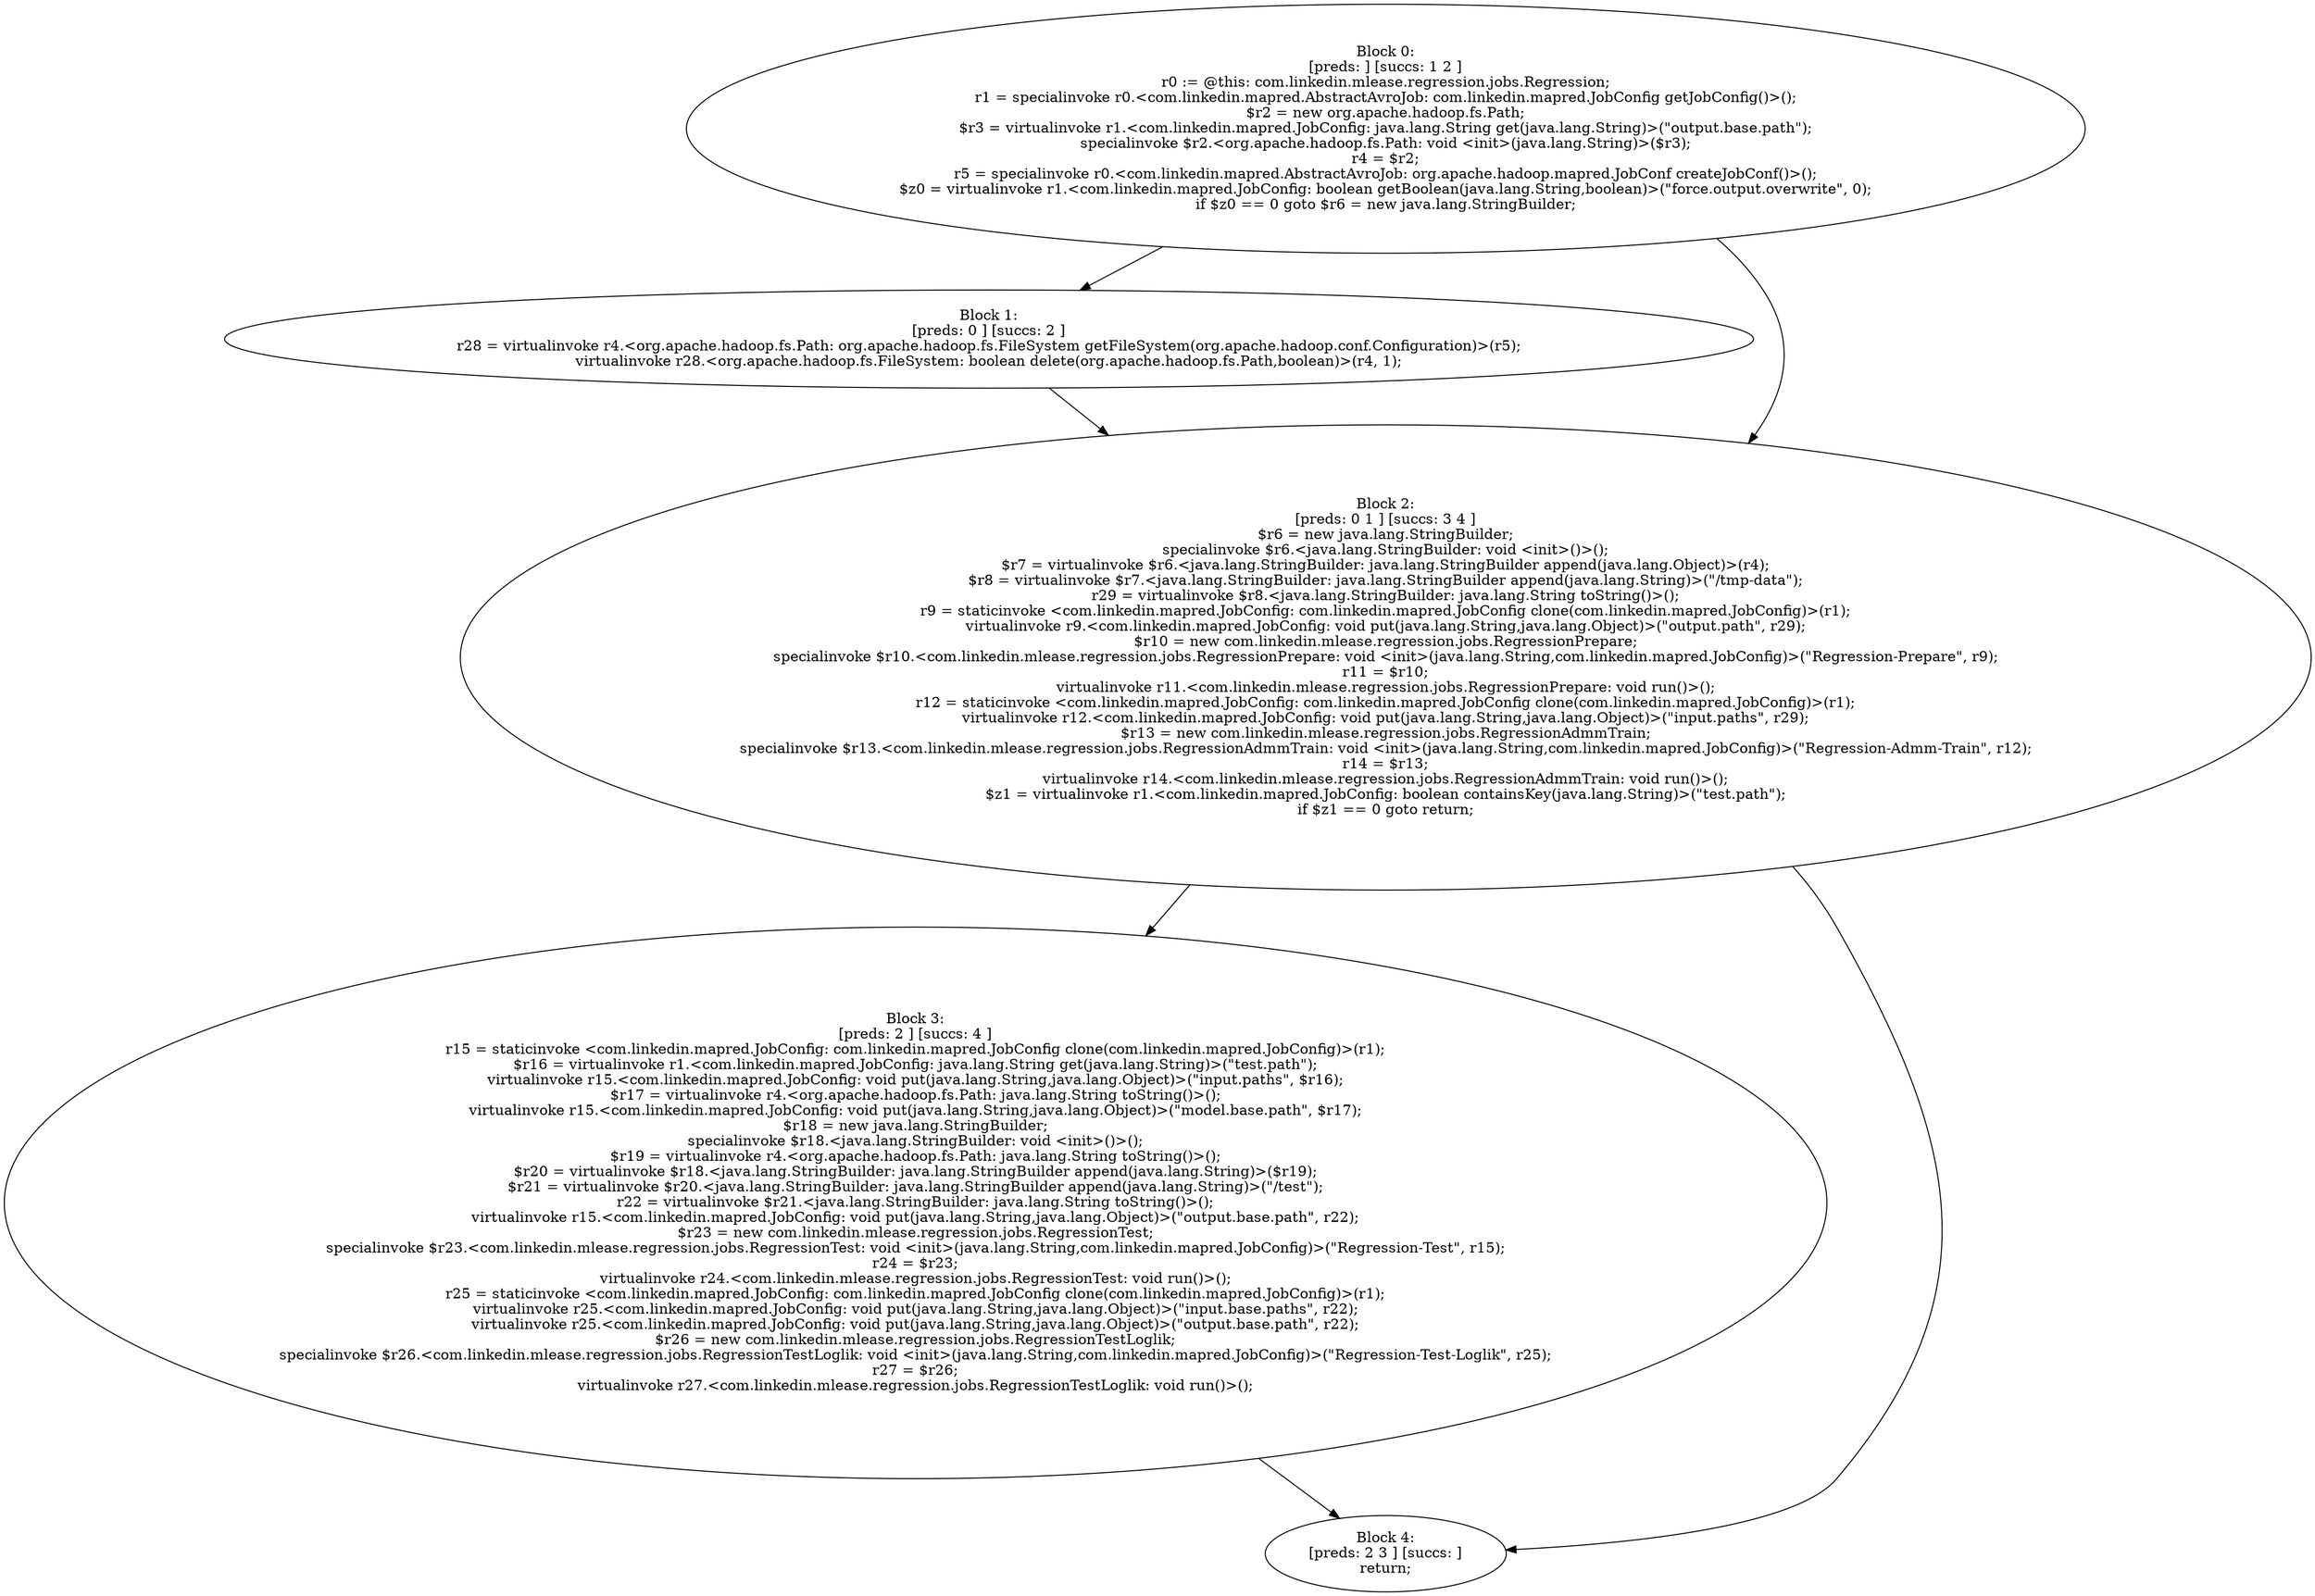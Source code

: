 digraph "unitGraph" {
    "Block 0:
[preds: ] [succs: 1 2 ]
r0 := @this: com.linkedin.mlease.regression.jobs.Regression;
r1 = specialinvoke r0.<com.linkedin.mapred.AbstractAvroJob: com.linkedin.mapred.JobConfig getJobConfig()>();
$r2 = new org.apache.hadoop.fs.Path;
$r3 = virtualinvoke r1.<com.linkedin.mapred.JobConfig: java.lang.String get(java.lang.String)>(\"output.base.path\");
specialinvoke $r2.<org.apache.hadoop.fs.Path: void <init>(java.lang.String)>($r3);
r4 = $r2;
r5 = specialinvoke r0.<com.linkedin.mapred.AbstractAvroJob: org.apache.hadoop.mapred.JobConf createJobConf()>();
$z0 = virtualinvoke r1.<com.linkedin.mapred.JobConfig: boolean getBoolean(java.lang.String,boolean)>(\"force.output.overwrite\", 0);
if $z0 == 0 goto $r6 = new java.lang.StringBuilder;
"
    "Block 1:
[preds: 0 ] [succs: 2 ]
r28 = virtualinvoke r4.<org.apache.hadoop.fs.Path: org.apache.hadoop.fs.FileSystem getFileSystem(org.apache.hadoop.conf.Configuration)>(r5);
virtualinvoke r28.<org.apache.hadoop.fs.FileSystem: boolean delete(org.apache.hadoop.fs.Path,boolean)>(r4, 1);
"
    "Block 2:
[preds: 0 1 ] [succs: 3 4 ]
$r6 = new java.lang.StringBuilder;
specialinvoke $r6.<java.lang.StringBuilder: void <init>()>();
$r7 = virtualinvoke $r6.<java.lang.StringBuilder: java.lang.StringBuilder append(java.lang.Object)>(r4);
$r8 = virtualinvoke $r7.<java.lang.StringBuilder: java.lang.StringBuilder append(java.lang.String)>(\"/tmp-data\");
r29 = virtualinvoke $r8.<java.lang.StringBuilder: java.lang.String toString()>();
r9 = staticinvoke <com.linkedin.mapred.JobConfig: com.linkedin.mapred.JobConfig clone(com.linkedin.mapred.JobConfig)>(r1);
virtualinvoke r9.<com.linkedin.mapred.JobConfig: void put(java.lang.String,java.lang.Object)>(\"output.path\", r29);
$r10 = new com.linkedin.mlease.regression.jobs.RegressionPrepare;
specialinvoke $r10.<com.linkedin.mlease.regression.jobs.RegressionPrepare: void <init>(java.lang.String,com.linkedin.mapred.JobConfig)>(\"Regression-Prepare\", r9);
r11 = $r10;
virtualinvoke r11.<com.linkedin.mlease.regression.jobs.RegressionPrepare: void run()>();
r12 = staticinvoke <com.linkedin.mapred.JobConfig: com.linkedin.mapred.JobConfig clone(com.linkedin.mapred.JobConfig)>(r1);
virtualinvoke r12.<com.linkedin.mapred.JobConfig: void put(java.lang.String,java.lang.Object)>(\"input.paths\", r29);
$r13 = new com.linkedin.mlease.regression.jobs.RegressionAdmmTrain;
specialinvoke $r13.<com.linkedin.mlease.regression.jobs.RegressionAdmmTrain: void <init>(java.lang.String,com.linkedin.mapred.JobConfig)>(\"Regression-Admm-Train\", r12);
r14 = $r13;
virtualinvoke r14.<com.linkedin.mlease.regression.jobs.RegressionAdmmTrain: void run()>();
$z1 = virtualinvoke r1.<com.linkedin.mapred.JobConfig: boolean containsKey(java.lang.String)>(\"test.path\");
if $z1 == 0 goto return;
"
    "Block 3:
[preds: 2 ] [succs: 4 ]
r15 = staticinvoke <com.linkedin.mapred.JobConfig: com.linkedin.mapred.JobConfig clone(com.linkedin.mapred.JobConfig)>(r1);
$r16 = virtualinvoke r1.<com.linkedin.mapred.JobConfig: java.lang.String get(java.lang.String)>(\"test.path\");
virtualinvoke r15.<com.linkedin.mapred.JobConfig: void put(java.lang.String,java.lang.Object)>(\"input.paths\", $r16);
$r17 = virtualinvoke r4.<org.apache.hadoop.fs.Path: java.lang.String toString()>();
virtualinvoke r15.<com.linkedin.mapred.JobConfig: void put(java.lang.String,java.lang.Object)>(\"model.base.path\", $r17);
$r18 = new java.lang.StringBuilder;
specialinvoke $r18.<java.lang.StringBuilder: void <init>()>();
$r19 = virtualinvoke r4.<org.apache.hadoop.fs.Path: java.lang.String toString()>();
$r20 = virtualinvoke $r18.<java.lang.StringBuilder: java.lang.StringBuilder append(java.lang.String)>($r19);
$r21 = virtualinvoke $r20.<java.lang.StringBuilder: java.lang.StringBuilder append(java.lang.String)>(\"/test\");
r22 = virtualinvoke $r21.<java.lang.StringBuilder: java.lang.String toString()>();
virtualinvoke r15.<com.linkedin.mapred.JobConfig: void put(java.lang.String,java.lang.Object)>(\"output.base.path\", r22);
$r23 = new com.linkedin.mlease.regression.jobs.RegressionTest;
specialinvoke $r23.<com.linkedin.mlease.regression.jobs.RegressionTest: void <init>(java.lang.String,com.linkedin.mapred.JobConfig)>(\"Regression-Test\", r15);
r24 = $r23;
virtualinvoke r24.<com.linkedin.mlease.regression.jobs.RegressionTest: void run()>();
r25 = staticinvoke <com.linkedin.mapred.JobConfig: com.linkedin.mapred.JobConfig clone(com.linkedin.mapred.JobConfig)>(r1);
virtualinvoke r25.<com.linkedin.mapred.JobConfig: void put(java.lang.String,java.lang.Object)>(\"input.base.paths\", r22);
virtualinvoke r25.<com.linkedin.mapred.JobConfig: void put(java.lang.String,java.lang.Object)>(\"output.base.path\", r22);
$r26 = new com.linkedin.mlease.regression.jobs.RegressionTestLoglik;
specialinvoke $r26.<com.linkedin.mlease.regression.jobs.RegressionTestLoglik: void <init>(java.lang.String,com.linkedin.mapred.JobConfig)>(\"Regression-Test-Loglik\", r25);
r27 = $r26;
virtualinvoke r27.<com.linkedin.mlease.regression.jobs.RegressionTestLoglik: void run()>();
"
    "Block 4:
[preds: 2 3 ] [succs: ]
return;
"
    "Block 0:
[preds: ] [succs: 1 2 ]
r0 := @this: com.linkedin.mlease.regression.jobs.Regression;
r1 = specialinvoke r0.<com.linkedin.mapred.AbstractAvroJob: com.linkedin.mapred.JobConfig getJobConfig()>();
$r2 = new org.apache.hadoop.fs.Path;
$r3 = virtualinvoke r1.<com.linkedin.mapred.JobConfig: java.lang.String get(java.lang.String)>(\"output.base.path\");
specialinvoke $r2.<org.apache.hadoop.fs.Path: void <init>(java.lang.String)>($r3);
r4 = $r2;
r5 = specialinvoke r0.<com.linkedin.mapred.AbstractAvroJob: org.apache.hadoop.mapred.JobConf createJobConf()>();
$z0 = virtualinvoke r1.<com.linkedin.mapred.JobConfig: boolean getBoolean(java.lang.String,boolean)>(\"force.output.overwrite\", 0);
if $z0 == 0 goto $r6 = new java.lang.StringBuilder;
"->"Block 1:
[preds: 0 ] [succs: 2 ]
r28 = virtualinvoke r4.<org.apache.hadoop.fs.Path: org.apache.hadoop.fs.FileSystem getFileSystem(org.apache.hadoop.conf.Configuration)>(r5);
virtualinvoke r28.<org.apache.hadoop.fs.FileSystem: boolean delete(org.apache.hadoop.fs.Path,boolean)>(r4, 1);
";
    "Block 0:
[preds: ] [succs: 1 2 ]
r0 := @this: com.linkedin.mlease.regression.jobs.Regression;
r1 = specialinvoke r0.<com.linkedin.mapred.AbstractAvroJob: com.linkedin.mapred.JobConfig getJobConfig()>();
$r2 = new org.apache.hadoop.fs.Path;
$r3 = virtualinvoke r1.<com.linkedin.mapred.JobConfig: java.lang.String get(java.lang.String)>(\"output.base.path\");
specialinvoke $r2.<org.apache.hadoop.fs.Path: void <init>(java.lang.String)>($r3);
r4 = $r2;
r5 = specialinvoke r0.<com.linkedin.mapred.AbstractAvroJob: org.apache.hadoop.mapred.JobConf createJobConf()>();
$z0 = virtualinvoke r1.<com.linkedin.mapred.JobConfig: boolean getBoolean(java.lang.String,boolean)>(\"force.output.overwrite\", 0);
if $z0 == 0 goto $r6 = new java.lang.StringBuilder;
"->"Block 2:
[preds: 0 1 ] [succs: 3 4 ]
$r6 = new java.lang.StringBuilder;
specialinvoke $r6.<java.lang.StringBuilder: void <init>()>();
$r7 = virtualinvoke $r6.<java.lang.StringBuilder: java.lang.StringBuilder append(java.lang.Object)>(r4);
$r8 = virtualinvoke $r7.<java.lang.StringBuilder: java.lang.StringBuilder append(java.lang.String)>(\"/tmp-data\");
r29 = virtualinvoke $r8.<java.lang.StringBuilder: java.lang.String toString()>();
r9 = staticinvoke <com.linkedin.mapred.JobConfig: com.linkedin.mapred.JobConfig clone(com.linkedin.mapred.JobConfig)>(r1);
virtualinvoke r9.<com.linkedin.mapred.JobConfig: void put(java.lang.String,java.lang.Object)>(\"output.path\", r29);
$r10 = new com.linkedin.mlease.regression.jobs.RegressionPrepare;
specialinvoke $r10.<com.linkedin.mlease.regression.jobs.RegressionPrepare: void <init>(java.lang.String,com.linkedin.mapred.JobConfig)>(\"Regression-Prepare\", r9);
r11 = $r10;
virtualinvoke r11.<com.linkedin.mlease.regression.jobs.RegressionPrepare: void run()>();
r12 = staticinvoke <com.linkedin.mapred.JobConfig: com.linkedin.mapred.JobConfig clone(com.linkedin.mapred.JobConfig)>(r1);
virtualinvoke r12.<com.linkedin.mapred.JobConfig: void put(java.lang.String,java.lang.Object)>(\"input.paths\", r29);
$r13 = new com.linkedin.mlease.regression.jobs.RegressionAdmmTrain;
specialinvoke $r13.<com.linkedin.mlease.regression.jobs.RegressionAdmmTrain: void <init>(java.lang.String,com.linkedin.mapred.JobConfig)>(\"Regression-Admm-Train\", r12);
r14 = $r13;
virtualinvoke r14.<com.linkedin.mlease.regression.jobs.RegressionAdmmTrain: void run()>();
$z1 = virtualinvoke r1.<com.linkedin.mapred.JobConfig: boolean containsKey(java.lang.String)>(\"test.path\");
if $z1 == 0 goto return;
";
    "Block 1:
[preds: 0 ] [succs: 2 ]
r28 = virtualinvoke r4.<org.apache.hadoop.fs.Path: org.apache.hadoop.fs.FileSystem getFileSystem(org.apache.hadoop.conf.Configuration)>(r5);
virtualinvoke r28.<org.apache.hadoop.fs.FileSystem: boolean delete(org.apache.hadoop.fs.Path,boolean)>(r4, 1);
"->"Block 2:
[preds: 0 1 ] [succs: 3 4 ]
$r6 = new java.lang.StringBuilder;
specialinvoke $r6.<java.lang.StringBuilder: void <init>()>();
$r7 = virtualinvoke $r6.<java.lang.StringBuilder: java.lang.StringBuilder append(java.lang.Object)>(r4);
$r8 = virtualinvoke $r7.<java.lang.StringBuilder: java.lang.StringBuilder append(java.lang.String)>(\"/tmp-data\");
r29 = virtualinvoke $r8.<java.lang.StringBuilder: java.lang.String toString()>();
r9 = staticinvoke <com.linkedin.mapred.JobConfig: com.linkedin.mapred.JobConfig clone(com.linkedin.mapred.JobConfig)>(r1);
virtualinvoke r9.<com.linkedin.mapred.JobConfig: void put(java.lang.String,java.lang.Object)>(\"output.path\", r29);
$r10 = new com.linkedin.mlease.regression.jobs.RegressionPrepare;
specialinvoke $r10.<com.linkedin.mlease.regression.jobs.RegressionPrepare: void <init>(java.lang.String,com.linkedin.mapred.JobConfig)>(\"Regression-Prepare\", r9);
r11 = $r10;
virtualinvoke r11.<com.linkedin.mlease.regression.jobs.RegressionPrepare: void run()>();
r12 = staticinvoke <com.linkedin.mapred.JobConfig: com.linkedin.mapred.JobConfig clone(com.linkedin.mapred.JobConfig)>(r1);
virtualinvoke r12.<com.linkedin.mapred.JobConfig: void put(java.lang.String,java.lang.Object)>(\"input.paths\", r29);
$r13 = new com.linkedin.mlease.regression.jobs.RegressionAdmmTrain;
specialinvoke $r13.<com.linkedin.mlease.regression.jobs.RegressionAdmmTrain: void <init>(java.lang.String,com.linkedin.mapred.JobConfig)>(\"Regression-Admm-Train\", r12);
r14 = $r13;
virtualinvoke r14.<com.linkedin.mlease.regression.jobs.RegressionAdmmTrain: void run()>();
$z1 = virtualinvoke r1.<com.linkedin.mapred.JobConfig: boolean containsKey(java.lang.String)>(\"test.path\");
if $z1 == 0 goto return;
";
    "Block 2:
[preds: 0 1 ] [succs: 3 4 ]
$r6 = new java.lang.StringBuilder;
specialinvoke $r6.<java.lang.StringBuilder: void <init>()>();
$r7 = virtualinvoke $r6.<java.lang.StringBuilder: java.lang.StringBuilder append(java.lang.Object)>(r4);
$r8 = virtualinvoke $r7.<java.lang.StringBuilder: java.lang.StringBuilder append(java.lang.String)>(\"/tmp-data\");
r29 = virtualinvoke $r8.<java.lang.StringBuilder: java.lang.String toString()>();
r9 = staticinvoke <com.linkedin.mapred.JobConfig: com.linkedin.mapred.JobConfig clone(com.linkedin.mapred.JobConfig)>(r1);
virtualinvoke r9.<com.linkedin.mapred.JobConfig: void put(java.lang.String,java.lang.Object)>(\"output.path\", r29);
$r10 = new com.linkedin.mlease.regression.jobs.RegressionPrepare;
specialinvoke $r10.<com.linkedin.mlease.regression.jobs.RegressionPrepare: void <init>(java.lang.String,com.linkedin.mapred.JobConfig)>(\"Regression-Prepare\", r9);
r11 = $r10;
virtualinvoke r11.<com.linkedin.mlease.regression.jobs.RegressionPrepare: void run()>();
r12 = staticinvoke <com.linkedin.mapred.JobConfig: com.linkedin.mapred.JobConfig clone(com.linkedin.mapred.JobConfig)>(r1);
virtualinvoke r12.<com.linkedin.mapred.JobConfig: void put(java.lang.String,java.lang.Object)>(\"input.paths\", r29);
$r13 = new com.linkedin.mlease.regression.jobs.RegressionAdmmTrain;
specialinvoke $r13.<com.linkedin.mlease.regression.jobs.RegressionAdmmTrain: void <init>(java.lang.String,com.linkedin.mapred.JobConfig)>(\"Regression-Admm-Train\", r12);
r14 = $r13;
virtualinvoke r14.<com.linkedin.mlease.regression.jobs.RegressionAdmmTrain: void run()>();
$z1 = virtualinvoke r1.<com.linkedin.mapred.JobConfig: boolean containsKey(java.lang.String)>(\"test.path\");
if $z1 == 0 goto return;
"->"Block 3:
[preds: 2 ] [succs: 4 ]
r15 = staticinvoke <com.linkedin.mapred.JobConfig: com.linkedin.mapred.JobConfig clone(com.linkedin.mapred.JobConfig)>(r1);
$r16 = virtualinvoke r1.<com.linkedin.mapred.JobConfig: java.lang.String get(java.lang.String)>(\"test.path\");
virtualinvoke r15.<com.linkedin.mapred.JobConfig: void put(java.lang.String,java.lang.Object)>(\"input.paths\", $r16);
$r17 = virtualinvoke r4.<org.apache.hadoop.fs.Path: java.lang.String toString()>();
virtualinvoke r15.<com.linkedin.mapred.JobConfig: void put(java.lang.String,java.lang.Object)>(\"model.base.path\", $r17);
$r18 = new java.lang.StringBuilder;
specialinvoke $r18.<java.lang.StringBuilder: void <init>()>();
$r19 = virtualinvoke r4.<org.apache.hadoop.fs.Path: java.lang.String toString()>();
$r20 = virtualinvoke $r18.<java.lang.StringBuilder: java.lang.StringBuilder append(java.lang.String)>($r19);
$r21 = virtualinvoke $r20.<java.lang.StringBuilder: java.lang.StringBuilder append(java.lang.String)>(\"/test\");
r22 = virtualinvoke $r21.<java.lang.StringBuilder: java.lang.String toString()>();
virtualinvoke r15.<com.linkedin.mapred.JobConfig: void put(java.lang.String,java.lang.Object)>(\"output.base.path\", r22);
$r23 = new com.linkedin.mlease.regression.jobs.RegressionTest;
specialinvoke $r23.<com.linkedin.mlease.regression.jobs.RegressionTest: void <init>(java.lang.String,com.linkedin.mapred.JobConfig)>(\"Regression-Test\", r15);
r24 = $r23;
virtualinvoke r24.<com.linkedin.mlease.regression.jobs.RegressionTest: void run()>();
r25 = staticinvoke <com.linkedin.mapred.JobConfig: com.linkedin.mapred.JobConfig clone(com.linkedin.mapred.JobConfig)>(r1);
virtualinvoke r25.<com.linkedin.mapred.JobConfig: void put(java.lang.String,java.lang.Object)>(\"input.base.paths\", r22);
virtualinvoke r25.<com.linkedin.mapred.JobConfig: void put(java.lang.String,java.lang.Object)>(\"output.base.path\", r22);
$r26 = new com.linkedin.mlease.regression.jobs.RegressionTestLoglik;
specialinvoke $r26.<com.linkedin.mlease.regression.jobs.RegressionTestLoglik: void <init>(java.lang.String,com.linkedin.mapred.JobConfig)>(\"Regression-Test-Loglik\", r25);
r27 = $r26;
virtualinvoke r27.<com.linkedin.mlease.regression.jobs.RegressionTestLoglik: void run()>();
";
    "Block 2:
[preds: 0 1 ] [succs: 3 4 ]
$r6 = new java.lang.StringBuilder;
specialinvoke $r6.<java.lang.StringBuilder: void <init>()>();
$r7 = virtualinvoke $r6.<java.lang.StringBuilder: java.lang.StringBuilder append(java.lang.Object)>(r4);
$r8 = virtualinvoke $r7.<java.lang.StringBuilder: java.lang.StringBuilder append(java.lang.String)>(\"/tmp-data\");
r29 = virtualinvoke $r8.<java.lang.StringBuilder: java.lang.String toString()>();
r9 = staticinvoke <com.linkedin.mapred.JobConfig: com.linkedin.mapred.JobConfig clone(com.linkedin.mapred.JobConfig)>(r1);
virtualinvoke r9.<com.linkedin.mapred.JobConfig: void put(java.lang.String,java.lang.Object)>(\"output.path\", r29);
$r10 = new com.linkedin.mlease.regression.jobs.RegressionPrepare;
specialinvoke $r10.<com.linkedin.mlease.regression.jobs.RegressionPrepare: void <init>(java.lang.String,com.linkedin.mapred.JobConfig)>(\"Regression-Prepare\", r9);
r11 = $r10;
virtualinvoke r11.<com.linkedin.mlease.regression.jobs.RegressionPrepare: void run()>();
r12 = staticinvoke <com.linkedin.mapred.JobConfig: com.linkedin.mapred.JobConfig clone(com.linkedin.mapred.JobConfig)>(r1);
virtualinvoke r12.<com.linkedin.mapred.JobConfig: void put(java.lang.String,java.lang.Object)>(\"input.paths\", r29);
$r13 = new com.linkedin.mlease.regression.jobs.RegressionAdmmTrain;
specialinvoke $r13.<com.linkedin.mlease.regression.jobs.RegressionAdmmTrain: void <init>(java.lang.String,com.linkedin.mapred.JobConfig)>(\"Regression-Admm-Train\", r12);
r14 = $r13;
virtualinvoke r14.<com.linkedin.mlease.regression.jobs.RegressionAdmmTrain: void run()>();
$z1 = virtualinvoke r1.<com.linkedin.mapred.JobConfig: boolean containsKey(java.lang.String)>(\"test.path\");
if $z1 == 0 goto return;
"->"Block 4:
[preds: 2 3 ] [succs: ]
return;
";
    "Block 3:
[preds: 2 ] [succs: 4 ]
r15 = staticinvoke <com.linkedin.mapred.JobConfig: com.linkedin.mapred.JobConfig clone(com.linkedin.mapred.JobConfig)>(r1);
$r16 = virtualinvoke r1.<com.linkedin.mapred.JobConfig: java.lang.String get(java.lang.String)>(\"test.path\");
virtualinvoke r15.<com.linkedin.mapred.JobConfig: void put(java.lang.String,java.lang.Object)>(\"input.paths\", $r16);
$r17 = virtualinvoke r4.<org.apache.hadoop.fs.Path: java.lang.String toString()>();
virtualinvoke r15.<com.linkedin.mapred.JobConfig: void put(java.lang.String,java.lang.Object)>(\"model.base.path\", $r17);
$r18 = new java.lang.StringBuilder;
specialinvoke $r18.<java.lang.StringBuilder: void <init>()>();
$r19 = virtualinvoke r4.<org.apache.hadoop.fs.Path: java.lang.String toString()>();
$r20 = virtualinvoke $r18.<java.lang.StringBuilder: java.lang.StringBuilder append(java.lang.String)>($r19);
$r21 = virtualinvoke $r20.<java.lang.StringBuilder: java.lang.StringBuilder append(java.lang.String)>(\"/test\");
r22 = virtualinvoke $r21.<java.lang.StringBuilder: java.lang.String toString()>();
virtualinvoke r15.<com.linkedin.mapred.JobConfig: void put(java.lang.String,java.lang.Object)>(\"output.base.path\", r22);
$r23 = new com.linkedin.mlease.regression.jobs.RegressionTest;
specialinvoke $r23.<com.linkedin.mlease.regression.jobs.RegressionTest: void <init>(java.lang.String,com.linkedin.mapred.JobConfig)>(\"Regression-Test\", r15);
r24 = $r23;
virtualinvoke r24.<com.linkedin.mlease.regression.jobs.RegressionTest: void run()>();
r25 = staticinvoke <com.linkedin.mapred.JobConfig: com.linkedin.mapred.JobConfig clone(com.linkedin.mapred.JobConfig)>(r1);
virtualinvoke r25.<com.linkedin.mapred.JobConfig: void put(java.lang.String,java.lang.Object)>(\"input.base.paths\", r22);
virtualinvoke r25.<com.linkedin.mapred.JobConfig: void put(java.lang.String,java.lang.Object)>(\"output.base.path\", r22);
$r26 = new com.linkedin.mlease.regression.jobs.RegressionTestLoglik;
specialinvoke $r26.<com.linkedin.mlease.regression.jobs.RegressionTestLoglik: void <init>(java.lang.String,com.linkedin.mapred.JobConfig)>(\"Regression-Test-Loglik\", r25);
r27 = $r26;
virtualinvoke r27.<com.linkedin.mlease.regression.jobs.RegressionTestLoglik: void run()>();
"->"Block 4:
[preds: 2 3 ] [succs: ]
return;
";
}
